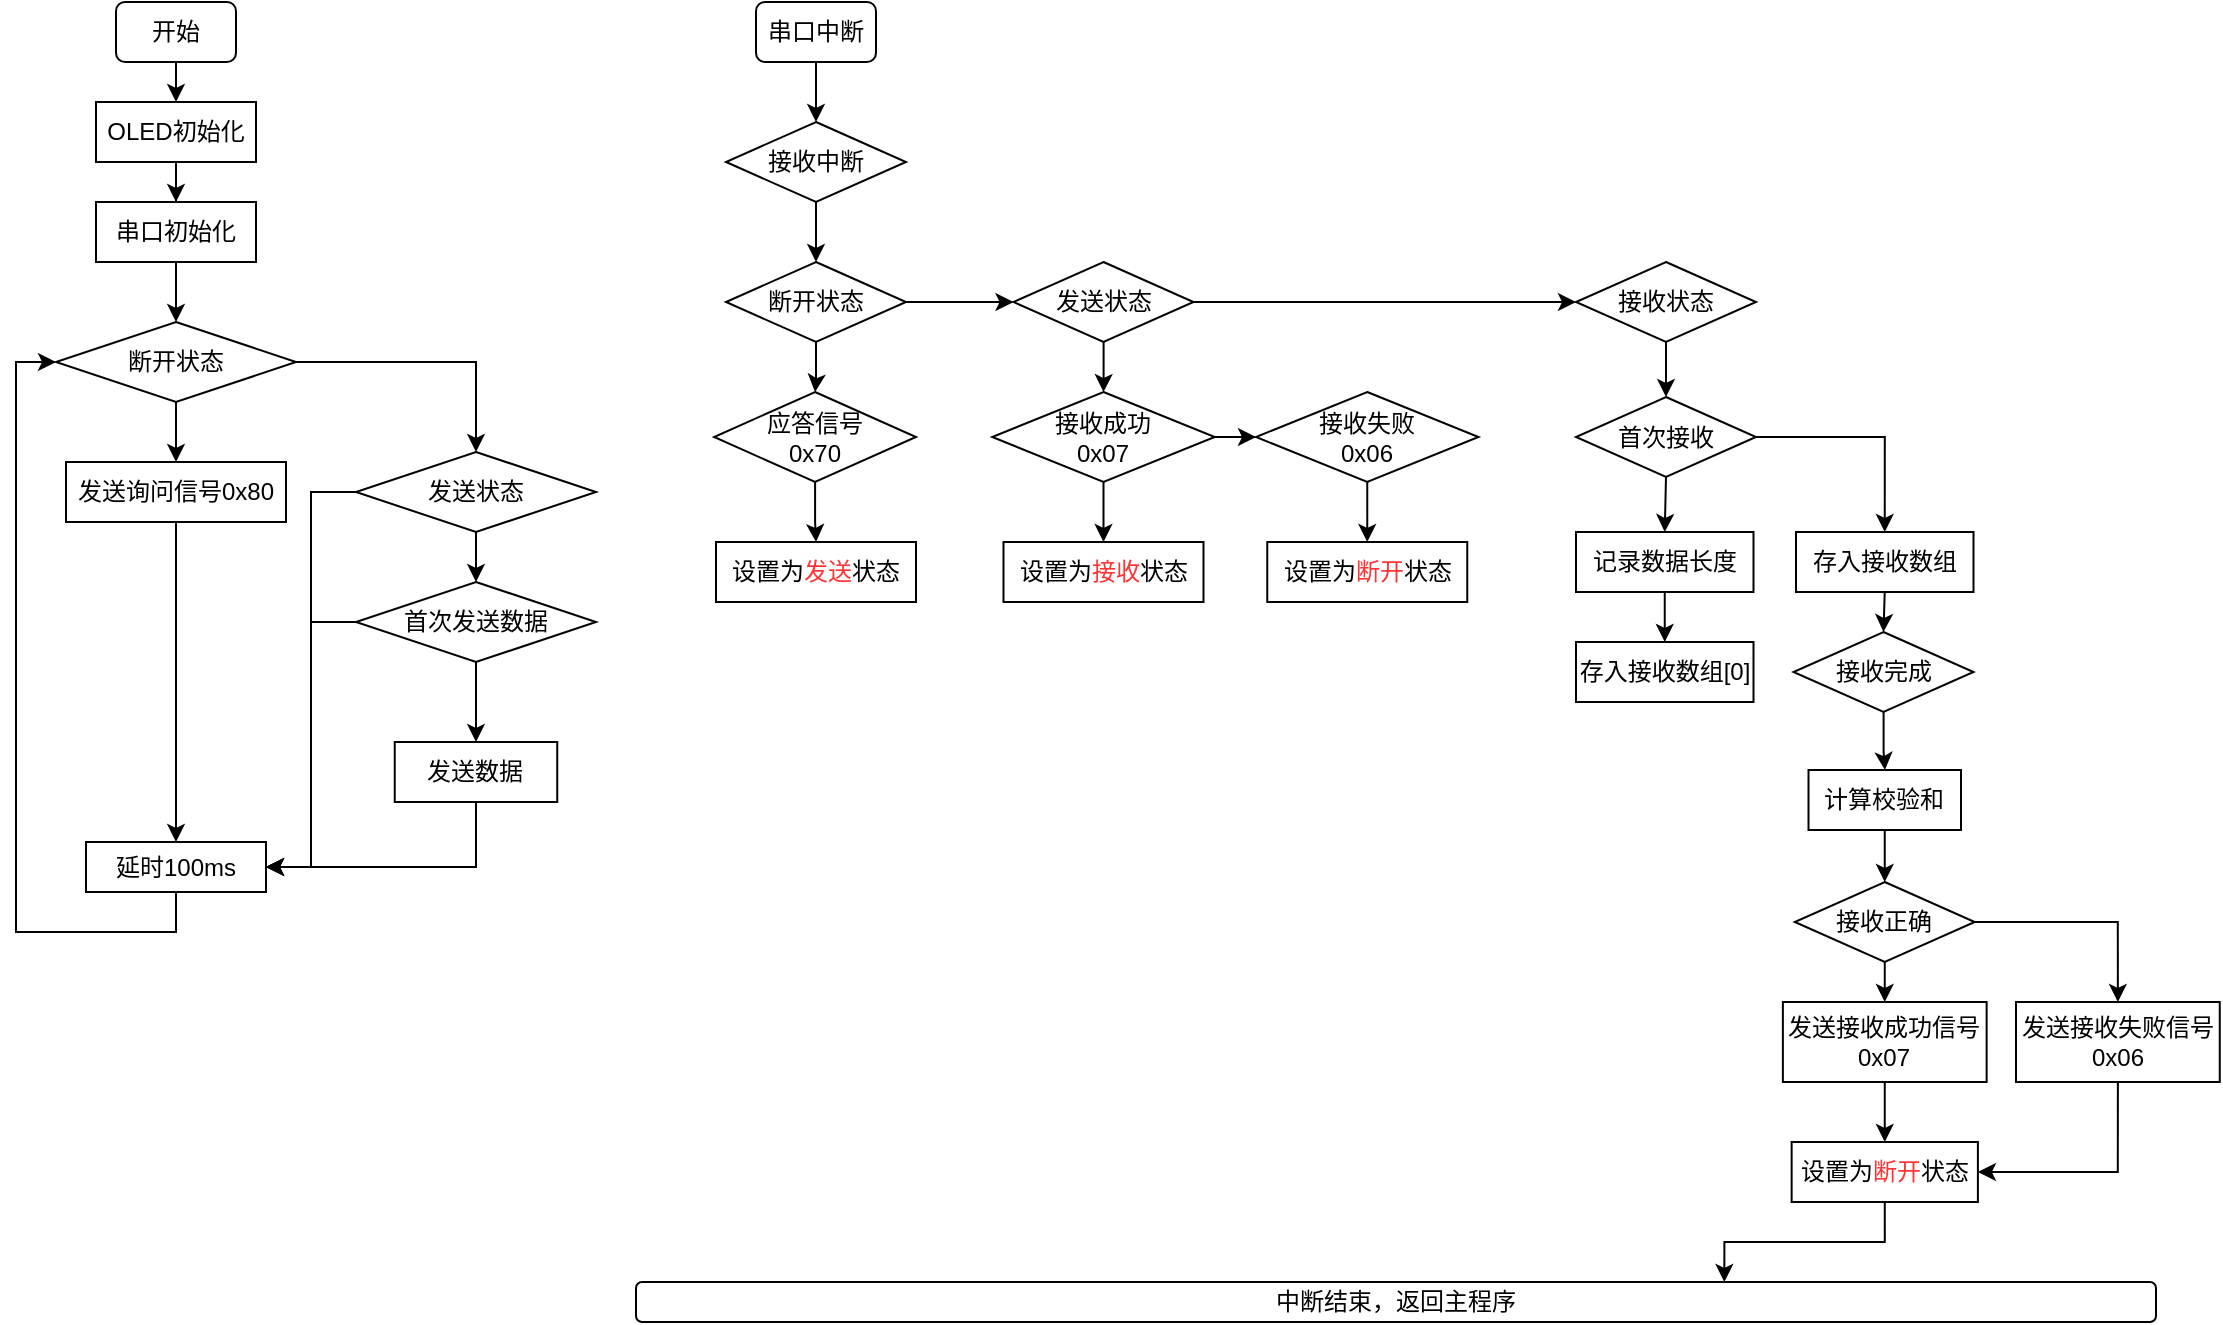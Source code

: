 <mxfile version="14.2.9" type="github">
  <diagram id="C5RBs43oDa-KdzZeNtuy" name="Page-1">
    <mxGraphModel dx="981" dy="526" grid="1" gridSize="10" guides="1" tooltips="1" connect="1" arrows="1" fold="1" page="1" pageScale="1" pageWidth="1169" pageHeight="827" math="0" shadow="0">
      <root>
        <mxCell id="WIyWlLk6GJQsqaUBKTNV-0" />
        <mxCell id="WIyWlLk6GJQsqaUBKTNV-1" parent="WIyWlLk6GJQsqaUBKTNV-0" />
        <mxCell id="S14Ars9MVM3jiIzqdodp-5" style="edgeStyle=orthogonalEdgeStyle;rounded=0;orthogonalLoop=1;jettySize=auto;html=1;exitX=0.5;exitY=1;exitDx=0;exitDy=0;entryX=0.5;entryY=0;entryDx=0;entryDy=0;" edge="1" parent="WIyWlLk6GJQsqaUBKTNV-1" source="S14Ars9MVM3jiIzqdodp-3" target="S14Ars9MVM3jiIzqdodp-4">
          <mxGeometry relative="1" as="geometry" />
        </mxCell>
        <mxCell id="S14Ars9MVM3jiIzqdodp-3" value="开始" style="rounded=1;whiteSpace=wrap;html=1;" vertex="1" parent="WIyWlLk6GJQsqaUBKTNV-1">
          <mxGeometry x="100" y="30" width="60" height="30" as="geometry" />
        </mxCell>
        <mxCell id="S14Ars9MVM3jiIzqdodp-7" value="" style="edgeStyle=orthogonalEdgeStyle;rounded=0;orthogonalLoop=1;jettySize=auto;html=1;" edge="1" parent="WIyWlLk6GJQsqaUBKTNV-1" source="S14Ars9MVM3jiIzqdodp-4" target="S14Ars9MVM3jiIzqdodp-6">
          <mxGeometry relative="1" as="geometry" />
        </mxCell>
        <mxCell id="S14Ars9MVM3jiIzqdodp-4" value="OLED初始化" style="rounded=0;whiteSpace=wrap;html=1;" vertex="1" parent="WIyWlLk6GJQsqaUBKTNV-1">
          <mxGeometry x="90" y="80" width="80" height="30" as="geometry" />
        </mxCell>
        <mxCell id="S14Ars9MVM3jiIzqdodp-20" value="" style="edgeStyle=orthogonalEdgeStyle;rounded=0;orthogonalLoop=1;jettySize=auto;html=1;" edge="1" parent="WIyWlLk6GJQsqaUBKTNV-1" source="S14Ars9MVM3jiIzqdodp-6" target="S14Ars9MVM3jiIzqdodp-19">
          <mxGeometry relative="1" as="geometry" />
        </mxCell>
        <mxCell id="S14Ars9MVM3jiIzqdodp-6" value="串口初始化" style="whiteSpace=wrap;html=1;rounded=0;" vertex="1" parent="WIyWlLk6GJQsqaUBKTNV-1">
          <mxGeometry x="90" y="130" width="80" height="30" as="geometry" />
        </mxCell>
        <mxCell id="S14Ars9MVM3jiIzqdodp-33" style="edgeStyle=orthogonalEdgeStyle;rounded=0;orthogonalLoop=1;jettySize=auto;html=1;exitX=0.5;exitY=1;exitDx=0;exitDy=0;entryX=0.5;entryY=0;entryDx=0;entryDy=0;" edge="1" parent="WIyWlLk6GJQsqaUBKTNV-1" source="S14Ars9MVM3jiIzqdodp-9" target="S14Ars9MVM3jiIzqdodp-12">
          <mxGeometry relative="1" as="geometry" />
        </mxCell>
        <mxCell id="S14Ars9MVM3jiIzqdodp-9" value="发送询问信号0x80" style="rounded=0;whiteSpace=wrap;html=1;" vertex="1" parent="WIyWlLk6GJQsqaUBKTNV-1">
          <mxGeometry x="75" y="260" width="110" height="30" as="geometry" />
        </mxCell>
        <mxCell id="S14Ars9MVM3jiIzqdodp-37" style="edgeStyle=orthogonalEdgeStyle;rounded=0;orthogonalLoop=1;jettySize=auto;html=1;exitX=0.5;exitY=1;exitDx=0;exitDy=0;entryX=0;entryY=0.5;entryDx=0;entryDy=0;" edge="1" parent="WIyWlLk6GJQsqaUBKTNV-1" source="S14Ars9MVM3jiIzqdodp-12" target="S14Ars9MVM3jiIzqdodp-19">
          <mxGeometry relative="1" as="geometry" />
        </mxCell>
        <mxCell id="S14Ars9MVM3jiIzqdodp-12" value="延时100ms" style="whiteSpace=wrap;html=1;rounded=0;" vertex="1" parent="WIyWlLk6GJQsqaUBKTNV-1">
          <mxGeometry x="85" y="450" width="90" height="25" as="geometry" />
        </mxCell>
        <object label="" id="S14Ars9MVM3jiIzqdodp-21">
          <mxCell style="edgeStyle=orthogonalEdgeStyle;rounded=0;orthogonalLoop=1;jettySize=auto;html=1;" edge="1" parent="WIyWlLk6GJQsqaUBKTNV-1" source="S14Ars9MVM3jiIzqdodp-19" target="S14Ars9MVM3jiIzqdodp-9">
            <mxGeometry relative="1" as="geometry" />
          </mxCell>
        </object>
        <mxCell id="S14Ars9MVM3jiIzqdodp-25" style="edgeStyle=orthogonalEdgeStyle;rounded=0;orthogonalLoop=1;jettySize=auto;html=1;exitX=1;exitY=0.5;exitDx=0;exitDy=0;entryX=0.5;entryY=0;entryDx=0;entryDy=0;" edge="1" parent="WIyWlLk6GJQsqaUBKTNV-1" source="S14Ars9MVM3jiIzqdodp-19" target="S14Ars9MVM3jiIzqdodp-24">
          <mxGeometry relative="1" as="geometry" />
        </mxCell>
        <mxCell id="S14Ars9MVM3jiIzqdodp-19" value="断开状态" style="rhombus;whiteSpace=wrap;html=1;" vertex="1" parent="WIyWlLk6GJQsqaUBKTNV-1">
          <mxGeometry x="70" y="190" width="120" height="40" as="geometry" />
        </mxCell>
        <mxCell id="S14Ars9MVM3jiIzqdodp-29" value="" style="edgeStyle=orthogonalEdgeStyle;rounded=0;orthogonalLoop=1;jettySize=auto;html=1;" edge="1" parent="WIyWlLk6GJQsqaUBKTNV-1" source="S14Ars9MVM3jiIzqdodp-24" target="S14Ars9MVM3jiIzqdodp-28">
          <mxGeometry relative="1" as="geometry" />
        </mxCell>
        <mxCell id="S14Ars9MVM3jiIzqdodp-35" style="edgeStyle=orthogonalEdgeStyle;rounded=0;orthogonalLoop=1;jettySize=auto;html=1;exitX=0;exitY=0.5;exitDx=0;exitDy=0;entryX=1;entryY=0.5;entryDx=0;entryDy=0;" edge="1" parent="WIyWlLk6GJQsqaUBKTNV-1" source="S14Ars9MVM3jiIzqdodp-24" target="S14Ars9MVM3jiIzqdodp-12">
          <mxGeometry relative="1" as="geometry" />
        </mxCell>
        <mxCell id="S14Ars9MVM3jiIzqdodp-24" value="发送状态" style="rhombus;whiteSpace=wrap;html=1;" vertex="1" parent="WIyWlLk6GJQsqaUBKTNV-1">
          <mxGeometry x="220" y="255" width="120" height="40" as="geometry" />
        </mxCell>
        <mxCell id="S14Ars9MVM3jiIzqdodp-34" style="edgeStyle=orthogonalEdgeStyle;rounded=0;orthogonalLoop=1;jettySize=auto;html=1;exitX=0.5;exitY=1;exitDx=0;exitDy=0;entryX=1;entryY=0.5;entryDx=0;entryDy=0;" edge="1" parent="WIyWlLk6GJQsqaUBKTNV-1" source="S14Ars9MVM3jiIzqdodp-26" target="S14Ars9MVM3jiIzqdodp-12">
          <mxGeometry relative="1" as="geometry" />
        </mxCell>
        <mxCell id="S14Ars9MVM3jiIzqdodp-26" value="发送数据" style="whiteSpace=wrap;html=1;" vertex="1" parent="WIyWlLk6GJQsqaUBKTNV-1">
          <mxGeometry x="239.37" y="400" width="81.25" height="30" as="geometry" />
        </mxCell>
        <mxCell id="S14Ars9MVM3jiIzqdodp-32" style="edgeStyle=orthogonalEdgeStyle;rounded=0;orthogonalLoop=1;jettySize=auto;html=1;exitX=0.5;exitY=1;exitDx=0;exitDy=0;entryX=0.5;entryY=0;entryDx=0;entryDy=0;" edge="1" parent="WIyWlLk6GJQsqaUBKTNV-1" source="S14Ars9MVM3jiIzqdodp-28" target="S14Ars9MVM3jiIzqdodp-26">
          <mxGeometry relative="1" as="geometry" />
        </mxCell>
        <mxCell id="S14Ars9MVM3jiIzqdodp-36" style="edgeStyle=orthogonalEdgeStyle;rounded=0;orthogonalLoop=1;jettySize=auto;html=1;exitX=0;exitY=0.5;exitDx=0;exitDy=0;entryX=1;entryY=0.5;entryDx=0;entryDy=0;" edge="1" parent="WIyWlLk6GJQsqaUBKTNV-1" source="S14Ars9MVM3jiIzqdodp-28" target="S14Ars9MVM3jiIzqdodp-12">
          <mxGeometry relative="1" as="geometry" />
        </mxCell>
        <mxCell id="S14Ars9MVM3jiIzqdodp-28" value="首次发送数据" style="rhombus;whiteSpace=wrap;html=1;" vertex="1" parent="WIyWlLk6GJQsqaUBKTNV-1">
          <mxGeometry x="220" y="320" width="120" height="40" as="geometry" />
        </mxCell>
        <mxCell id="S14Ars9MVM3jiIzqdodp-40" style="edgeStyle=orthogonalEdgeStyle;rounded=0;orthogonalLoop=1;jettySize=auto;html=1;exitX=0.5;exitY=1;exitDx=0;exitDy=0;entryX=0.5;entryY=0;entryDx=0;entryDy=0;" edge="1" parent="WIyWlLk6GJQsqaUBKTNV-1" source="S14Ars9MVM3jiIzqdodp-38" target="S14Ars9MVM3jiIzqdodp-39">
          <mxGeometry relative="1" as="geometry" />
        </mxCell>
        <mxCell id="S14Ars9MVM3jiIzqdodp-38" value="串口中断" style="rounded=1;whiteSpace=wrap;html=1;" vertex="1" parent="WIyWlLk6GJQsqaUBKTNV-1">
          <mxGeometry x="420" y="30" width="60" height="30" as="geometry" />
        </mxCell>
        <mxCell id="S14Ars9MVM3jiIzqdodp-42" value="" style="edgeStyle=orthogonalEdgeStyle;rounded=0;orthogonalLoop=1;jettySize=auto;html=1;" edge="1" parent="WIyWlLk6GJQsqaUBKTNV-1" source="S14Ars9MVM3jiIzqdodp-39" target="S14Ars9MVM3jiIzqdodp-41">
          <mxGeometry relative="1" as="geometry" />
        </mxCell>
        <mxCell id="S14Ars9MVM3jiIzqdodp-39" value="接收中断" style="rhombus;whiteSpace=wrap;html=1;" vertex="1" parent="WIyWlLk6GJQsqaUBKTNV-1">
          <mxGeometry x="405" y="90" width="90" height="40" as="geometry" />
        </mxCell>
        <mxCell id="S14Ars9MVM3jiIzqdodp-44" value="" style="edgeStyle=orthogonalEdgeStyle;rounded=0;orthogonalLoop=1;jettySize=auto;html=1;" edge="1" parent="WIyWlLk6GJQsqaUBKTNV-1" source="S14Ars9MVM3jiIzqdodp-41" target="S14Ars9MVM3jiIzqdodp-43">
          <mxGeometry relative="1" as="geometry" />
        </mxCell>
        <mxCell id="S14Ars9MVM3jiIzqdodp-50" value="" style="edgeStyle=orthogonalEdgeStyle;rounded=0;orthogonalLoop=1;jettySize=auto;html=1;" edge="1" parent="WIyWlLk6GJQsqaUBKTNV-1" source="S14Ars9MVM3jiIzqdodp-41" target="S14Ars9MVM3jiIzqdodp-49">
          <mxGeometry relative="1" as="geometry" />
        </mxCell>
        <mxCell id="S14Ars9MVM3jiIzqdodp-41" value="断开状态" style="rhombus;whiteSpace=wrap;html=1;" vertex="1" parent="WIyWlLk6GJQsqaUBKTNV-1">
          <mxGeometry x="405" y="160" width="90" height="40" as="geometry" />
        </mxCell>
        <mxCell id="S14Ars9MVM3jiIzqdodp-46" value="" style="edgeStyle=orthogonalEdgeStyle;rounded=0;orthogonalLoop=1;jettySize=auto;html=1;" edge="1" parent="WIyWlLk6GJQsqaUBKTNV-1" source="S14Ars9MVM3jiIzqdodp-43" target="S14Ars9MVM3jiIzqdodp-45">
          <mxGeometry relative="1" as="geometry" />
        </mxCell>
        <mxCell id="S14Ars9MVM3jiIzqdodp-43" value="应答信号&lt;br&gt;0x70" style="rhombus;whiteSpace=wrap;html=1;" vertex="1" parent="WIyWlLk6GJQsqaUBKTNV-1">
          <mxGeometry x="399.07" y="225" width="100.93" height="45" as="geometry" />
        </mxCell>
        <mxCell id="S14Ars9MVM3jiIzqdodp-45" value="设置为&lt;font color=&quot;#ff3333&quot;&gt;发送&lt;/font&gt;状态" style="whiteSpace=wrap;html=1;" vertex="1" parent="WIyWlLk6GJQsqaUBKTNV-1">
          <mxGeometry x="400" y="300" width="100" height="30" as="geometry" />
        </mxCell>
        <mxCell id="S14Ars9MVM3jiIzqdodp-48" value="中断结束，返回主程序" style="rounded=1;whiteSpace=wrap;html=1;" vertex="1" parent="WIyWlLk6GJQsqaUBKTNV-1">
          <mxGeometry x="360" y="670" width="760" height="20" as="geometry" />
        </mxCell>
        <mxCell id="S14Ars9MVM3jiIzqdodp-55" value="" style="edgeStyle=orthogonalEdgeStyle;rounded=0;orthogonalLoop=1;jettySize=auto;html=1;" edge="1" parent="WIyWlLk6GJQsqaUBKTNV-1" source="S14Ars9MVM3jiIzqdodp-49" target="S14Ars9MVM3jiIzqdodp-54">
          <mxGeometry relative="1" as="geometry" />
        </mxCell>
        <mxCell id="S14Ars9MVM3jiIzqdodp-59" value="" style="edgeStyle=orthogonalEdgeStyle;rounded=0;orthogonalLoop=1;jettySize=auto;html=1;" edge="1" parent="WIyWlLk6GJQsqaUBKTNV-1" source="S14Ars9MVM3jiIzqdodp-49" target="S14Ars9MVM3jiIzqdodp-58">
          <mxGeometry relative="1" as="geometry" />
        </mxCell>
        <mxCell id="S14Ars9MVM3jiIzqdodp-49" value="发送状态" style="rhombus;whiteSpace=wrap;html=1;" vertex="1" parent="WIyWlLk6GJQsqaUBKTNV-1">
          <mxGeometry x="548.75" y="160" width="90" height="40" as="geometry" />
        </mxCell>
        <mxCell id="S14Ars9MVM3jiIzqdodp-57" style="edgeStyle=orthogonalEdgeStyle;rounded=0;orthogonalLoop=1;jettySize=auto;html=1;exitX=0.5;exitY=1;exitDx=0;exitDy=0;entryX=0.5;entryY=0;entryDx=0;entryDy=0;" edge="1" parent="WIyWlLk6GJQsqaUBKTNV-1" source="S14Ars9MVM3jiIzqdodp-54" target="S14Ars9MVM3jiIzqdodp-56">
          <mxGeometry relative="1" as="geometry" />
        </mxCell>
        <mxCell id="S14Ars9MVM3jiIzqdodp-94" value="" style="edgeStyle=orthogonalEdgeStyle;rounded=0;orthogonalLoop=1;jettySize=auto;html=1;" edge="1" parent="WIyWlLk6GJQsqaUBKTNV-1" source="S14Ars9MVM3jiIzqdodp-54" target="S14Ars9MVM3jiIzqdodp-93">
          <mxGeometry relative="1" as="geometry" />
        </mxCell>
        <mxCell id="S14Ars9MVM3jiIzqdodp-54" value="接收成功&lt;br&gt;0x07" style="rhombus;whiteSpace=wrap;html=1;" vertex="1" parent="WIyWlLk6GJQsqaUBKTNV-1">
          <mxGeometry x="538.13" y="225" width="111.25" height="45" as="geometry" />
        </mxCell>
        <mxCell id="S14Ars9MVM3jiIzqdodp-56" value="设置为&lt;font color=&quot;#ff3333&quot;&gt;接收&lt;/font&gt;状态" style="whiteSpace=wrap;html=1;" vertex="1" parent="WIyWlLk6GJQsqaUBKTNV-1">
          <mxGeometry x="543.75" y="300" width="100" height="30" as="geometry" />
        </mxCell>
        <mxCell id="S14Ars9MVM3jiIzqdodp-64" value="" style="edgeStyle=orthogonalEdgeStyle;rounded=0;orthogonalLoop=1;jettySize=auto;html=1;" edge="1" parent="WIyWlLk6GJQsqaUBKTNV-1" source="S14Ars9MVM3jiIzqdodp-58" target="S14Ars9MVM3jiIzqdodp-63">
          <mxGeometry relative="1" as="geometry" />
        </mxCell>
        <mxCell id="S14Ars9MVM3jiIzqdodp-58" value="接收状态" style="rhombus;whiteSpace=wrap;html=1;" vertex="1" parent="WIyWlLk6GJQsqaUBKTNV-1">
          <mxGeometry x="830" y="160" width="90" height="40" as="geometry" />
        </mxCell>
        <mxCell id="S14Ars9MVM3jiIzqdodp-69" style="edgeStyle=orthogonalEdgeStyle;rounded=0;orthogonalLoop=1;jettySize=auto;html=1;exitX=0.5;exitY=1;exitDx=0;exitDy=0;entryX=0.5;entryY=0;entryDx=0;entryDy=0;" edge="1" parent="WIyWlLk6GJQsqaUBKTNV-1" source="S14Ars9MVM3jiIzqdodp-63" target="S14Ars9MVM3jiIzqdodp-67">
          <mxGeometry relative="1" as="geometry" />
        </mxCell>
        <mxCell id="S14Ars9MVM3jiIzqdodp-73" style="edgeStyle=orthogonalEdgeStyle;rounded=0;orthogonalLoop=1;jettySize=auto;html=1;exitX=1;exitY=0.5;exitDx=0;exitDy=0;entryX=0.5;entryY=0;entryDx=0;entryDy=0;" edge="1" parent="WIyWlLk6GJQsqaUBKTNV-1" source="S14Ars9MVM3jiIzqdodp-63" target="S14Ars9MVM3jiIzqdodp-72">
          <mxGeometry relative="1" as="geometry" />
        </mxCell>
        <mxCell id="S14Ars9MVM3jiIzqdodp-63" value="首次接收" style="rhombus;whiteSpace=wrap;html=1;" vertex="1" parent="WIyWlLk6GJQsqaUBKTNV-1">
          <mxGeometry x="830" y="227.5" width="90" height="40" as="geometry" />
        </mxCell>
        <mxCell id="S14Ars9MVM3jiIzqdodp-65" value="存入接收数组[0]" style="whiteSpace=wrap;html=1;" vertex="1" parent="WIyWlLk6GJQsqaUBKTNV-1">
          <mxGeometry x="830" y="350" width="88.75" height="30" as="geometry" />
        </mxCell>
        <mxCell id="S14Ars9MVM3jiIzqdodp-70" style="edgeStyle=orthogonalEdgeStyle;rounded=0;orthogonalLoop=1;jettySize=auto;html=1;exitX=0.5;exitY=1;exitDx=0;exitDy=0;entryX=0.5;entryY=0;entryDx=0;entryDy=0;" edge="1" parent="WIyWlLk6GJQsqaUBKTNV-1" source="S14Ars9MVM3jiIzqdodp-67" target="S14Ars9MVM3jiIzqdodp-65">
          <mxGeometry relative="1" as="geometry" />
        </mxCell>
        <mxCell id="S14Ars9MVM3jiIzqdodp-67" value="记录数据长度" style="whiteSpace=wrap;html=1;" vertex="1" parent="WIyWlLk6GJQsqaUBKTNV-1">
          <mxGeometry x="830" y="295" width="88.75" height="30" as="geometry" />
        </mxCell>
        <mxCell id="S14Ars9MVM3jiIzqdodp-75" style="edgeStyle=orthogonalEdgeStyle;rounded=0;orthogonalLoop=1;jettySize=auto;html=1;exitX=0.5;exitY=1;exitDx=0;exitDy=0;entryX=0.5;entryY=0;entryDx=0;entryDy=0;" edge="1" parent="WIyWlLk6GJQsqaUBKTNV-1" source="S14Ars9MVM3jiIzqdodp-72" target="S14Ars9MVM3jiIzqdodp-74">
          <mxGeometry relative="1" as="geometry" />
        </mxCell>
        <mxCell id="S14Ars9MVM3jiIzqdodp-72" value="存入接收数组" style="whiteSpace=wrap;html=1;" vertex="1" parent="WIyWlLk6GJQsqaUBKTNV-1">
          <mxGeometry x="940" y="295" width="88.75" height="30" as="geometry" />
        </mxCell>
        <mxCell id="S14Ars9MVM3jiIzqdodp-77" value="" style="edgeStyle=orthogonalEdgeStyle;rounded=0;orthogonalLoop=1;jettySize=auto;html=1;" edge="1" parent="WIyWlLk6GJQsqaUBKTNV-1" source="S14Ars9MVM3jiIzqdodp-74" target="S14Ars9MVM3jiIzqdodp-76">
          <mxGeometry relative="1" as="geometry" />
        </mxCell>
        <mxCell id="S14Ars9MVM3jiIzqdodp-74" value="接收完成" style="rhombus;whiteSpace=wrap;html=1;" vertex="1" parent="WIyWlLk6GJQsqaUBKTNV-1">
          <mxGeometry x="938.75" y="345" width="90" height="40" as="geometry" />
        </mxCell>
        <mxCell id="S14Ars9MVM3jiIzqdodp-79" style="edgeStyle=orthogonalEdgeStyle;rounded=0;orthogonalLoop=1;jettySize=auto;html=1;exitX=0.5;exitY=1;exitDx=0;exitDy=0;entryX=0.5;entryY=0;entryDx=0;entryDy=0;" edge="1" parent="WIyWlLk6GJQsqaUBKTNV-1" source="S14Ars9MVM3jiIzqdodp-76" target="S14Ars9MVM3jiIzqdodp-78">
          <mxGeometry relative="1" as="geometry" />
        </mxCell>
        <mxCell id="S14Ars9MVM3jiIzqdodp-76" value="计算校验和" style="whiteSpace=wrap;html=1;" vertex="1" parent="WIyWlLk6GJQsqaUBKTNV-1">
          <mxGeometry x="946.25" y="414" width="76.25" height="30" as="geometry" />
        </mxCell>
        <mxCell id="S14Ars9MVM3jiIzqdodp-87" style="edgeStyle=orthogonalEdgeStyle;rounded=0;orthogonalLoop=1;jettySize=auto;html=1;exitX=0.5;exitY=1;exitDx=0;exitDy=0;entryX=0.5;entryY=0;entryDx=0;entryDy=0;" edge="1" parent="WIyWlLk6GJQsqaUBKTNV-1" source="S14Ars9MVM3jiIzqdodp-78" target="S14Ars9MVM3jiIzqdodp-86">
          <mxGeometry relative="1" as="geometry" />
        </mxCell>
        <mxCell id="S14Ars9MVM3jiIzqdodp-89" style="edgeStyle=orthogonalEdgeStyle;rounded=0;orthogonalLoop=1;jettySize=auto;html=1;exitX=1;exitY=0.5;exitDx=0;exitDy=0;entryX=0.5;entryY=0;entryDx=0;entryDy=0;" edge="1" parent="WIyWlLk6GJQsqaUBKTNV-1" source="S14Ars9MVM3jiIzqdodp-78" target="S14Ars9MVM3jiIzqdodp-88">
          <mxGeometry relative="1" as="geometry" />
        </mxCell>
        <mxCell id="S14Ars9MVM3jiIzqdodp-78" value="接收正确" style="rhombus;whiteSpace=wrap;html=1;" vertex="1" parent="WIyWlLk6GJQsqaUBKTNV-1">
          <mxGeometry x="939.38" y="470" width="90" height="40" as="geometry" />
        </mxCell>
        <mxCell id="S14Ars9MVM3jiIzqdodp-92" style="edgeStyle=orthogonalEdgeStyle;rounded=0;orthogonalLoop=1;jettySize=auto;html=1;exitX=0.5;exitY=1;exitDx=0;exitDy=0;entryX=0.716;entryY=0;entryDx=0;entryDy=0;entryPerimeter=0;" edge="1" parent="WIyWlLk6GJQsqaUBKTNV-1" source="S14Ars9MVM3jiIzqdodp-81" target="S14Ars9MVM3jiIzqdodp-48">
          <mxGeometry relative="1" as="geometry" />
        </mxCell>
        <mxCell id="S14Ars9MVM3jiIzqdodp-81" value="设置为&lt;font color=&quot;#ff3333&quot;&gt;断开&lt;/font&gt;状态" style="whiteSpace=wrap;html=1;" vertex="1" parent="WIyWlLk6GJQsqaUBKTNV-1">
          <mxGeometry x="937.82" y="600" width="93.13" height="30" as="geometry" />
        </mxCell>
        <mxCell id="S14Ars9MVM3jiIzqdodp-90" style="edgeStyle=orthogonalEdgeStyle;rounded=0;orthogonalLoop=1;jettySize=auto;html=1;exitX=0.5;exitY=1;exitDx=0;exitDy=0;entryX=0.5;entryY=0;entryDx=0;entryDy=0;" edge="1" parent="WIyWlLk6GJQsqaUBKTNV-1" source="S14Ars9MVM3jiIzqdodp-86" target="S14Ars9MVM3jiIzqdodp-81">
          <mxGeometry relative="1" as="geometry" />
        </mxCell>
        <mxCell id="S14Ars9MVM3jiIzqdodp-86" value="发送接收成功信号&lt;br&gt;0x07" style="whiteSpace=wrap;html=1;" vertex="1" parent="WIyWlLk6GJQsqaUBKTNV-1">
          <mxGeometry x="933.44" y="530" width="101.88" height="40" as="geometry" />
        </mxCell>
        <mxCell id="S14Ars9MVM3jiIzqdodp-91" style="edgeStyle=orthogonalEdgeStyle;rounded=0;orthogonalLoop=1;jettySize=auto;html=1;exitX=0.5;exitY=1;exitDx=0;exitDy=0;entryX=1;entryY=0.5;entryDx=0;entryDy=0;" edge="1" parent="WIyWlLk6GJQsqaUBKTNV-1" source="S14Ars9MVM3jiIzqdodp-88" target="S14Ars9MVM3jiIzqdodp-81">
          <mxGeometry relative="1" as="geometry" />
        </mxCell>
        <mxCell id="S14Ars9MVM3jiIzqdodp-88" value="发送接收失败信号&lt;br&gt;0x06" style="whiteSpace=wrap;html=1;" vertex="1" parent="WIyWlLk6GJQsqaUBKTNV-1">
          <mxGeometry x="1050" y="530" width="101.88" height="40" as="geometry" />
        </mxCell>
        <mxCell id="S14Ars9MVM3jiIzqdodp-96" style="edgeStyle=orthogonalEdgeStyle;rounded=0;orthogonalLoop=1;jettySize=auto;html=1;exitX=0.5;exitY=1;exitDx=0;exitDy=0;entryX=0.5;entryY=0;entryDx=0;entryDy=0;" edge="1" parent="WIyWlLk6GJQsqaUBKTNV-1" source="S14Ars9MVM3jiIzqdodp-93" target="S14Ars9MVM3jiIzqdodp-95">
          <mxGeometry relative="1" as="geometry" />
        </mxCell>
        <mxCell id="S14Ars9MVM3jiIzqdodp-93" value="接收失败&lt;br&gt;0x06" style="rhombus;whiteSpace=wrap;html=1;" vertex="1" parent="WIyWlLk6GJQsqaUBKTNV-1">
          <mxGeometry x="670" y="225" width="111.25" height="45" as="geometry" />
        </mxCell>
        <mxCell id="S14Ars9MVM3jiIzqdodp-95" value="设置为&lt;font color=&quot;#ff3333&quot;&gt;断开&lt;/font&gt;状态" style="whiteSpace=wrap;html=1;" vertex="1" parent="WIyWlLk6GJQsqaUBKTNV-1">
          <mxGeometry x="675.63" y="300" width="100" height="30" as="geometry" />
        </mxCell>
      </root>
    </mxGraphModel>
  </diagram>
</mxfile>
